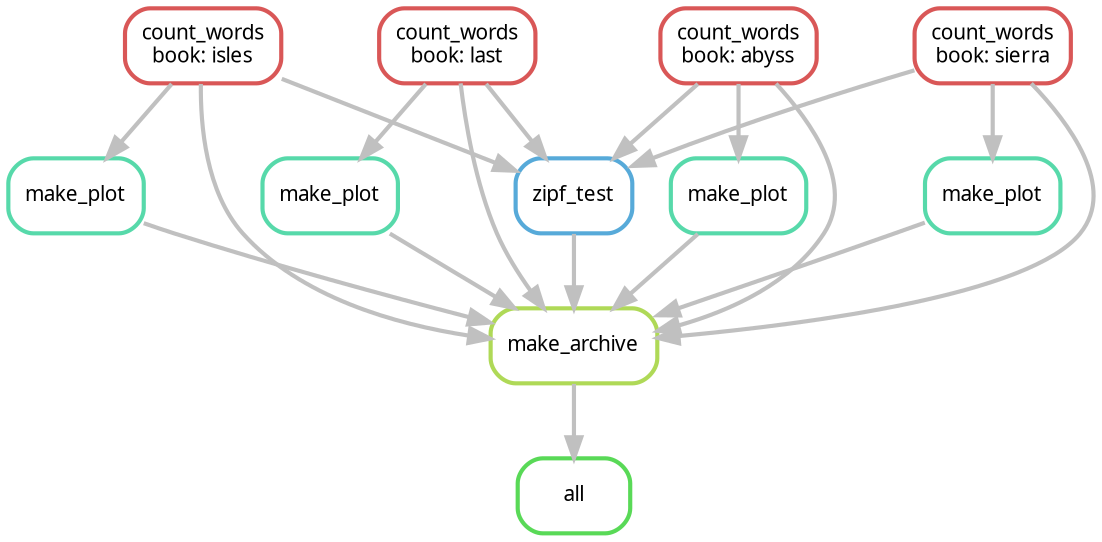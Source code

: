 digraph snakemake_dag {
    graph[bgcolor=white, margin=0];
    node[shape=box, style=rounded, fontname=sans,                 fontsize=10, penwidth=2];
    edge[penwidth=2, color=grey];
	0[label = "all", color = "0.33 0.6 0.85", style="rounded"];
	1[label = "make_archive", color = "0.22 0.6 0.85", style="rounded"];
	2[label = "count_words\nbook: isles", color = "0.00 0.6 0.85", style="rounded"];
	3[label = "count_words\nbook: last", color = "0.00 0.6 0.85", style="rounded"];
	4[label = "count_words\nbook: abyss", color = "0.00 0.6 0.85", style="rounded"];
	5[label = "count_words\nbook: sierra", color = "0.00 0.6 0.85", style="rounded"];
	6[label = "make_plot", color = "0.44 0.6 0.85", style="rounded"];
	7[label = "make_plot", color = "0.44 0.6 0.85", style="rounded"];
	8[label = "make_plot", color = "0.44 0.6 0.85", style="rounded"];
	9[label = "make_plot", color = "0.44 0.6 0.85", style="rounded"];
	10[label = "zipf_test", color = "0.56 0.6 0.85", style="rounded"];
	1 -> 0
	2 -> 1
	3 -> 1
	4 -> 1
	5 -> 1
	6 -> 1
	7 -> 1
	8 -> 1
	9 -> 1
	10 -> 1
	2 -> 6
	3 -> 7
	4 -> 8
	5 -> 9
	2 -> 10
	3 -> 10
	4 -> 10
	5 -> 10
}            
